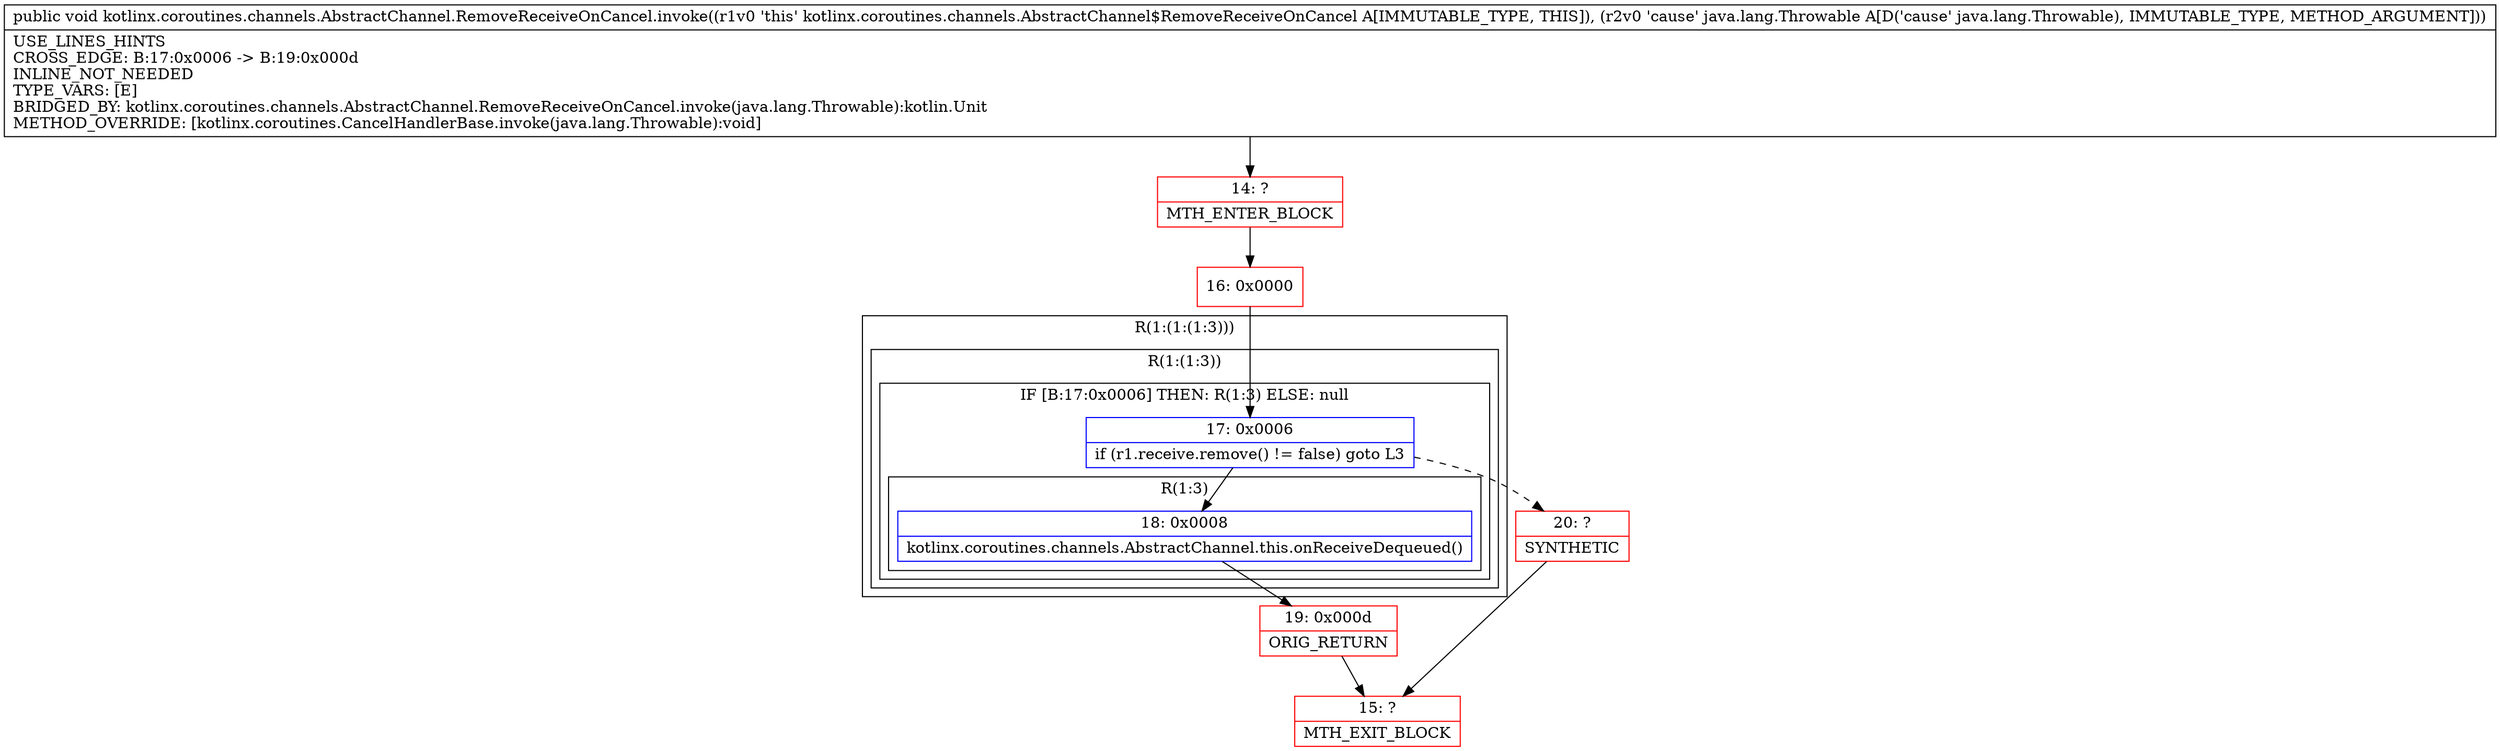 digraph "CFG forkotlinx.coroutines.channels.AbstractChannel.RemoveReceiveOnCancel.invoke(Ljava\/lang\/Throwable;)V" {
subgraph cluster_Region_1714587237 {
label = "R(1:(1:(1:3)))";
node [shape=record,color=blue];
subgraph cluster_Region_1316598815 {
label = "R(1:(1:3))";
node [shape=record,color=blue];
subgraph cluster_IfRegion_1717798045 {
label = "IF [B:17:0x0006] THEN: R(1:3) ELSE: null";
node [shape=record,color=blue];
Node_17 [shape=record,label="{17\:\ 0x0006|if (r1.receive.remove() != false) goto L3\l}"];
subgraph cluster_Region_1933666279 {
label = "R(1:3)";
node [shape=record,color=blue];
Node_18 [shape=record,label="{18\:\ 0x0008|kotlinx.coroutines.channels.AbstractChannel.this.onReceiveDequeued()\l}"];
}
}
}
}
Node_14 [shape=record,color=red,label="{14\:\ ?|MTH_ENTER_BLOCK\l}"];
Node_16 [shape=record,color=red,label="{16\:\ 0x0000}"];
Node_19 [shape=record,color=red,label="{19\:\ 0x000d|ORIG_RETURN\l}"];
Node_15 [shape=record,color=red,label="{15\:\ ?|MTH_EXIT_BLOCK\l}"];
Node_20 [shape=record,color=red,label="{20\:\ ?|SYNTHETIC\l}"];
MethodNode[shape=record,label="{public void kotlinx.coroutines.channels.AbstractChannel.RemoveReceiveOnCancel.invoke((r1v0 'this' kotlinx.coroutines.channels.AbstractChannel$RemoveReceiveOnCancel A[IMMUTABLE_TYPE, THIS]), (r2v0 'cause' java.lang.Throwable A[D('cause' java.lang.Throwable), IMMUTABLE_TYPE, METHOD_ARGUMENT]))  | USE_LINES_HINTS\lCROSS_EDGE: B:17:0x0006 \-\> B:19:0x000d\lINLINE_NOT_NEEDED\lTYPE_VARS: [E]\lBRIDGED_BY: kotlinx.coroutines.channels.AbstractChannel.RemoveReceiveOnCancel.invoke(java.lang.Throwable):kotlin.Unit\lMETHOD_OVERRIDE: [kotlinx.coroutines.CancelHandlerBase.invoke(java.lang.Throwable):void]\l}"];
MethodNode -> Node_14;Node_17 -> Node_18;
Node_17 -> Node_20[style=dashed];
Node_18 -> Node_19;
Node_14 -> Node_16;
Node_16 -> Node_17;
Node_19 -> Node_15;
Node_20 -> Node_15;
}

